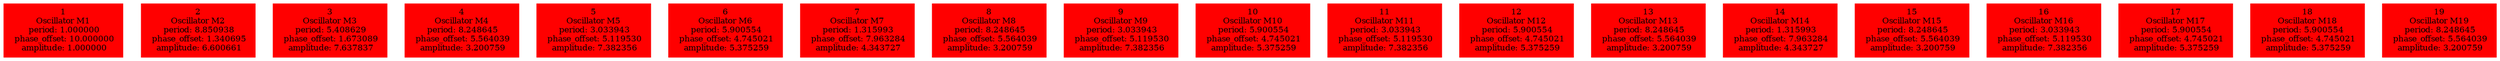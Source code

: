  digraph g{ forcelabels=true;
1 [label=<1<BR />Oscillator M1<BR /> period: 1.000000<BR /> phase_offset: 10.000000<BR /> amplitude: 1.000000>, shape=box,color=red,style=filled,fontsize=8];2 [label=<2<BR />Oscillator M2<BR /> period: 8.850938<BR /> phase_offset: 1.340695<BR /> amplitude: 6.600661>, shape=box,color=red,style=filled,fontsize=8];3 [label=<3<BR />Oscillator M3<BR /> period: 5.408629<BR /> phase_offset: 1.673089<BR /> amplitude: 7.637837>, shape=box,color=red,style=filled,fontsize=8];4 [label=<4<BR />Oscillator M4<BR /> period: 8.248645<BR /> phase_offset: 5.564039<BR /> amplitude: 3.200759>, shape=box,color=red,style=filled,fontsize=8];5 [label=<5<BR />Oscillator M5<BR /> period: 3.033943<BR /> phase_offset: 5.119530<BR /> amplitude: 7.382356>, shape=box,color=red,style=filled,fontsize=8];6 [label=<6<BR />Oscillator M6<BR /> period: 5.900554<BR /> phase_offset: 4.745021<BR /> amplitude: 5.375259>, shape=box,color=red,style=filled,fontsize=8];7 [label=<7<BR />Oscillator M7<BR /> period: 1.315993<BR /> phase_offset: 7.963284<BR /> amplitude: 4.343727>, shape=box,color=red,style=filled,fontsize=8];8 [label=<8<BR />Oscillator M8<BR /> period: 8.248645<BR /> phase_offset: 5.564039<BR /> amplitude: 3.200759>, shape=box,color=red,style=filled,fontsize=8];9 [label=<9<BR />Oscillator M9<BR /> period: 3.033943<BR /> phase_offset: 5.119530<BR /> amplitude: 7.382356>, shape=box,color=red,style=filled,fontsize=8];10 [label=<10<BR />Oscillator M10<BR /> period: 5.900554<BR /> phase_offset: 4.745021<BR /> amplitude: 5.375259>, shape=box,color=red,style=filled,fontsize=8];11 [label=<11<BR />Oscillator M11<BR /> period: 3.033943<BR /> phase_offset: 5.119530<BR /> amplitude: 7.382356>, shape=box,color=red,style=filled,fontsize=8];12 [label=<12<BR />Oscillator M12<BR /> period: 5.900554<BR /> phase_offset: 4.745021<BR /> amplitude: 5.375259>, shape=box,color=red,style=filled,fontsize=8];13 [label=<13<BR />Oscillator M13<BR /> period: 8.248645<BR /> phase_offset: 5.564039<BR /> amplitude: 3.200759>, shape=box,color=red,style=filled,fontsize=8];14 [label=<14<BR />Oscillator M14<BR /> period: 1.315993<BR /> phase_offset: 7.963284<BR /> amplitude: 4.343727>, shape=box,color=red,style=filled,fontsize=8];15 [label=<15<BR />Oscillator M15<BR /> period: 8.248645<BR /> phase_offset: 5.564039<BR /> amplitude: 3.200759>, shape=box,color=red,style=filled,fontsize=8];16 [label=<16<BR />Oscillator M16<BR /> period: 3.033943<BR /> phase_offset: 5.119530<BR /> amplitude: 7.382356>, shape=box,color=red,style=filled,fontsize=8];17 [label=<17<BR />Oscillator M17<BR /> period: 5.900554<BR /> phase_offset: 4.745021<BR /> amplitude: 5.375259>, shape=box,color=red,style=filled,fontsize=8];18 [label=<18<BR />Oscillator M18<BR /> period: 5.900554<BR /> phase_offset: 4.745021<BR /> amplitude: 5.375259>, shape=box,color=red,style=filled,fontsize=8];19 [label=<19<BR />Oscillator M19<BR /> period: 8.248645<BR /> phase_offset: 5.564039<BR /> amplitude: 3.200759>, shape=box,color=red,style=filled,fontsize=8]; }
